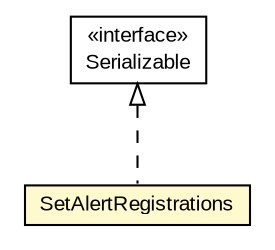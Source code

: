 #!/usr/local/bin/dot
#
# Class diagram 
# Generated by UMLGraph version R5_6-24-gf6e263 (http://www.umlgraph.org/)
#

digraph G {
	edge [fontname="arial",fontsize=10,labelfontname="arial",labelfontsize=10];
	node [fontname="arial",fontsize=10,shape=plaintext];
	nodesep=0.25;
	ranksep=0.5;
	// org.miloss.fgsms.services.interfaces.policyconfiguration.SetAlertRegistrations
	c1079407 [label=<<table title="org.miloss.fgsms.services.interfaces.policyconfiguration.SetAlertRegistrations" border="0" cellborder="1" cellspacing="0" cellpadding="2" port="p" bgcolor="lemonChiffon" href="./SetAlertRegistrations.html">
		<tr><td><table border="0" cellspacing="0" cellpadding="1">
<tr><td align="center" balign="center"> SetAlertRegistrations </td></tr>
		</table></td></tr>
		</table>>, URL="./SetAlertRegistrations.html", fontname="arial", fontcolor="black", fontsize=10.0];
	//org.miloss.fgsms.services.interfaces.policyconfiguration.SetAlertRegistrations implements java.io.Serializable
	c1080104:p -> c1079407:p [dir=back,arrowtail=empty,style=dashed];
	// java.io.Serializable
	c1080104 [label=<<table title="java.io.Serializable" border="0" cellborder="1" cellspacing="0" cellpadding="2" port="p" href="http://java.sun.com/j2se/1.4.2/docs/api/java/io/Serializable.html">
		<tr><td><table border="0" cellspacing="0" cellpadding="1">
<tr><td align="center" balign="center"> &#171;interface&#187; </td></tr>
<tr><td align="center" balign="center"> Serializable </td></tr>
		</table></td></tr>
		</table>>, URL="http://java.sun.com/j2se/1.4.2/docs/api/java/io/Serializable.html", fontname="arial", fontcolor="black", fontsize=10.0];
}

